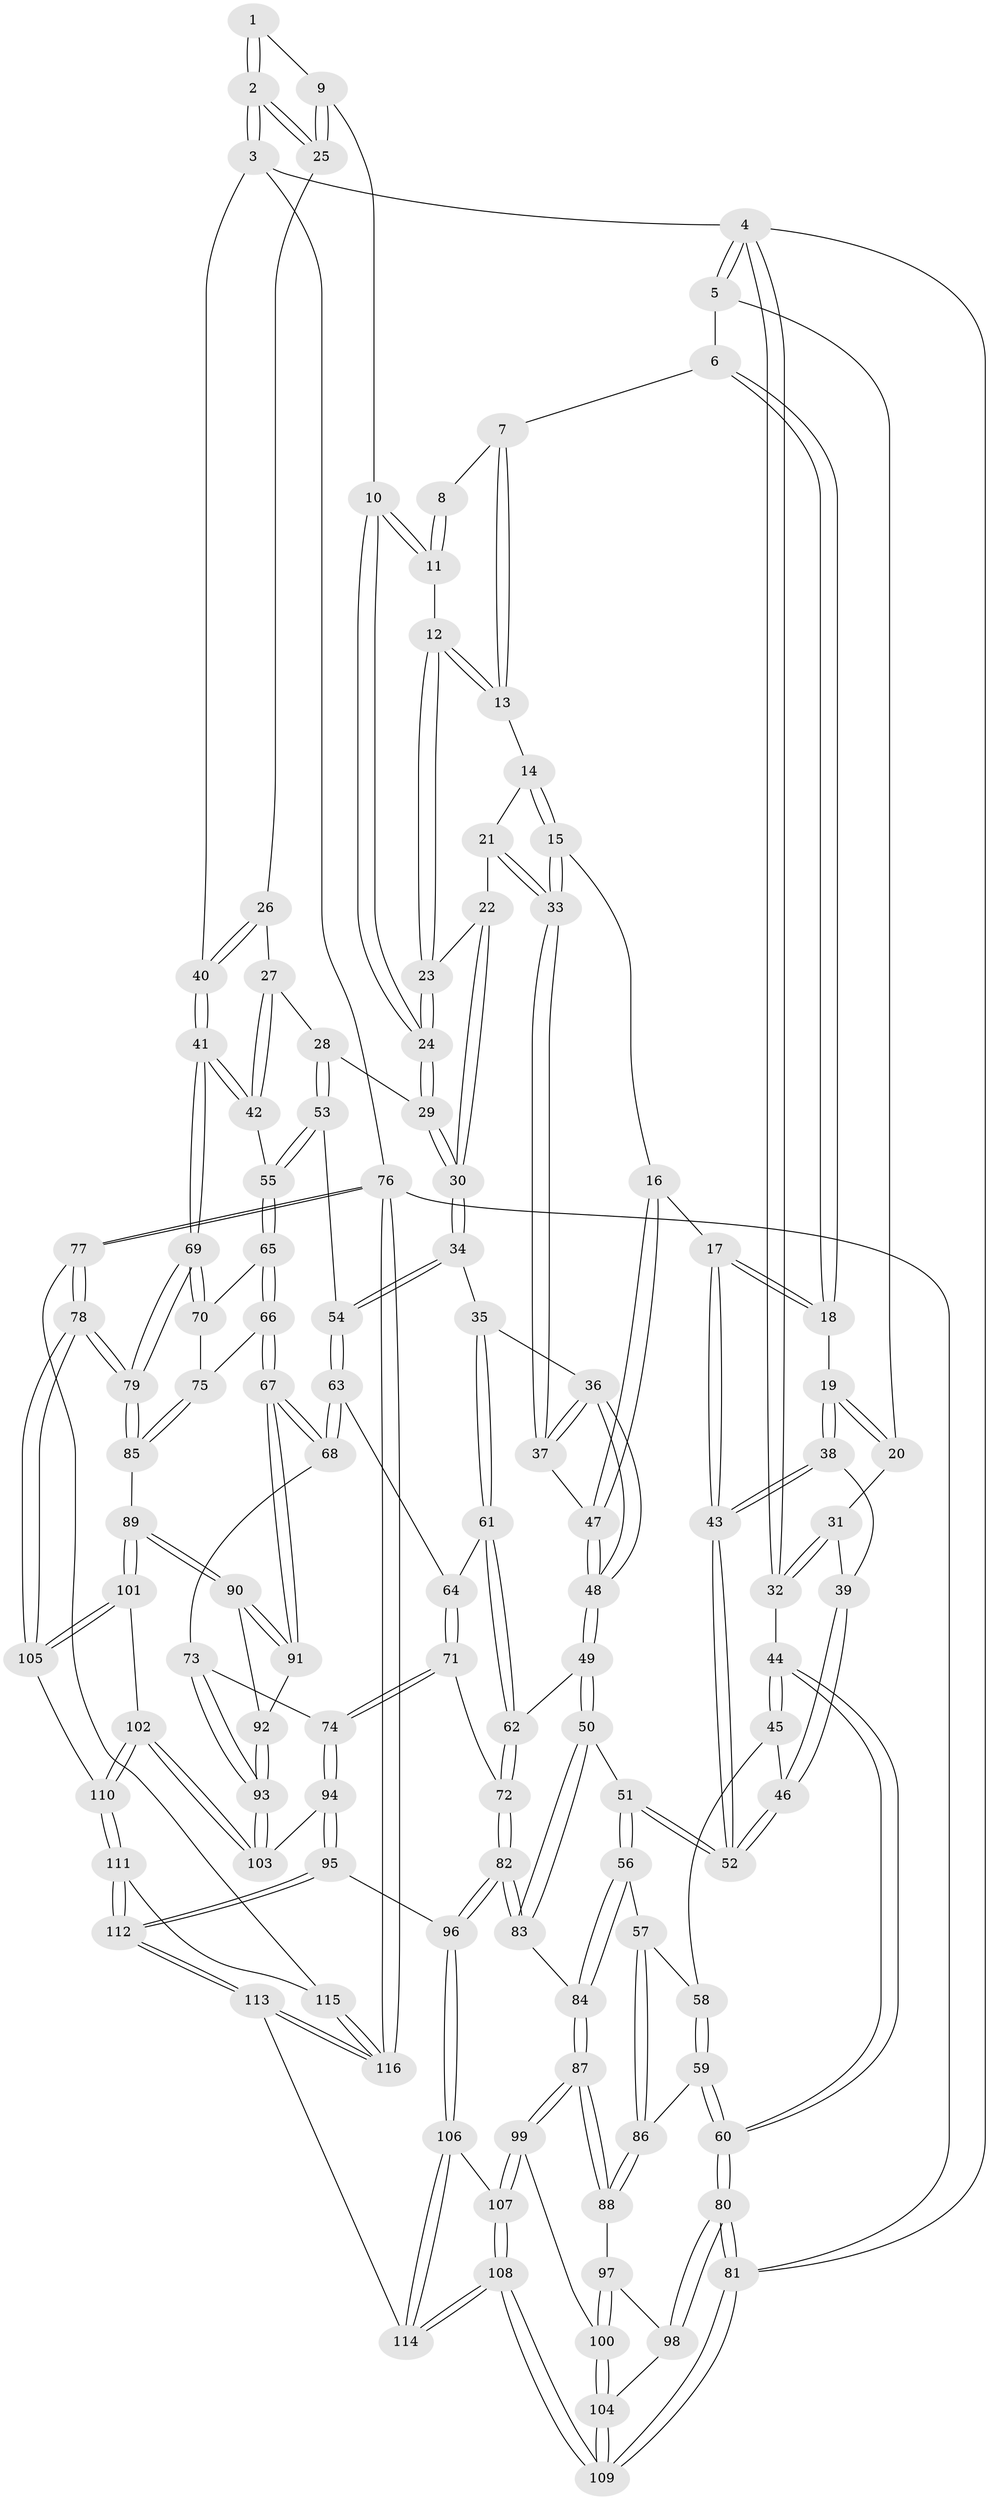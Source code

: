 // Generated by graph-tools (version 1.1) at 2025/03/03/09/25 03:03:26]
// undirected, 116 vertices, 287 edges
graph export_dot {
graph [start="1"]
  node [color=gray90,style=filled];
  1 [pos="+0.9093600939870788+0"];
  2 [pos="+1+0"];
  3 [pos="+1+0"];
  4 [pos="+0+0"];
  5 [pos="+0+0"];
  6 [pos="+0.32816103744435243+0"];
  7 [pos="+0.38558417337614687+0"];
  8 [pos="+0.660198599868247+0"];
  9 [pos="+0.8564782439884555+0.09542907573760007"];
  10 [pos="+0.7804196824327729+0.08943710504373481"];
  11 [pos="+0.6970462430727096+0.0014600175905285777"];
  12 [pos="+0.6346001456987036+0.10005574547713383"];
  13 [pos="+0.46984858859061707+0.04397608863489285"];
  14 [pos="+0.4726931897797659+0.08583540138793096"];
  15 [pos="+0.4534757985913695+0.16094724846589678"];
  16 [pos="+0.38859881272644636+0.20189063987167433"];
  17 [pos="+0.38415331491092536+0.2015701930023391"];
  18 [pos="+0.2674066471330777+0.05049506368297426"];
  19 [pos="+0.20093512225449048+0.1371248879344232"];
  20 [pos="+0.13189848174285637+0.13682133130778745"];
  21 [pos="+0.599581645917922+0.1523120880587686"];
  22 [pos="+0.623344987303364+0.13962061705503537"];
  23 [pos="+0.6259702468758678+0.13592339306359072"];
  24 [pos="+0.7500399048499188+0.18323099963457454"];
  25 [pos="+0.8708443973284399+0.10346438017649415"];
  26 [pos="+0.8995489234402629+0.14111362940354513"];
  27 [pos="+0.8994959495955251+0.14126883844220592"];
  28 [pos="+0.8636708126646214+0.23579080779584247"];
  29 [pos="+0.7529404089783954+0.20812825430040158"];
  30 [pos="+0.691170217323575+0.2907967636681249"];
  31 [pos="+0.10882573853955924+0.14734962924108697"];
  32 [pos="+0+0.11287672230436177"];
  33 [pos="+0.544676338662741+0.2235520359462087"];
  34 [pos="+0.6858233442255363+0.3075617333655584"];
  35 [pos="+0.6062351022671272+0.313113341268764"];
  36 [pos="+0.601968383514004+0.31080170803243473"];
  37 [pos="+0.5457329219559199+0.22997687236616304"];
  38 [pos="+0.21808461513252117+0.22582754671368263"];
  39 [pos="+0.09135731699320913+0.22866410736936196"];
  40 [pos="+1+0.1554163082492007"];
  41 [pos="+1+0.27848190340041923"];
  42 [pos="+1+0.3157315351398215"];
  43 [pos="+0.24516691009312505+0.30606061386640715"];
  44 [pos="+0+0.2936347489124368"];
  45 [pos="+0.052466482779024194+0.2825690151098852"];
  46 [pos="+0.06425671161871281+0.27783174190402743"];
  47 [pos="+0.4411779071056897+0.29805881289302916"];
  48 [pos="+0.4395407442520507+0.36112589161407116"];
  49 [pos="+0.4036920167970105+0.42532486453987023"];
  50 [pos="+0.3886808274560119+0.4309510263150748"];
  51 [pos="+0.261122150203938+0.40446485401325244"];
  52 [pos="+0.244792741061696+0.3078351318073255"];
  53 [pos="+0.8946033762806027+0.324433039461615"];
  54 [pos="+0.693178559523648+0.3160612331546596"];
  55 [pos="+0.9026560499367157+0.33254134539884483"];
  56 [pos="+0.22777142938358613+0.4360393218893745"];
  57 [pos="+0.1949681853058536+0.4541336230568808"];
  58 [pos="+0.0944395757358425+0.3539695161537694"];
  59 [pos="+0+0.45270711145145315"];
  60 [pos="+0+0.4293599443814464"];
  61 [pos="+0.5800821837702487+0.402495934107262"];
  62 [pos="+0.5058907593489497+0.46275871091169096"];
  63 [pos="+0.722585767294792+0.43555776835032334"];
  64 [pos="+0.636891400422438+0.45091416854399863"];
  65 [pos="+0.8751394241578668+0.423082126599095"];
  66 [pos="+0.8245438486542285+0.4830634010166495"];
  67 [pos="+0.8182563386669278+0.48684451991318495"];
  68 [pos="+0.7644589437849488+0.4833549387590494"];
  69 [pos="+1+0.4516289732559829"];
  70 [pos="+1+0.48344993491008914"];
  71 [pos="+0.5828041161028134+0.5293893651893622"];
  72 [pos="+0.5386123204644792+0.5075810897207867"];
  73 [pos="+0.7417387544472446+0.5099490935099227"];
  74 [pos="+0.6429223778933328+0.6073106873890699"];
  75 [pos="+0.9463874337473484+0.5445203497444718"];
  76 [pos="+1+1"];
  77 [pos="+1+1"];
  78 [pos="+1+1"];
  79 [pos="+1+0.6335973581293113"];
  80 [pos="+0+0.8024518780127988"];
  81 [pos="+0+1"];
  82 [pos="+0.43270139447791467+0.6651471642922694"];
  83 [pos="+0.4027695139533434+0.6419557390912396"];
  84 [pos="+0.3201844247769781+0.6434534029264357"];
  85 [pos="+0.9730605723121564+0.6395399073708498"];
  86 [pos="+0.13910963357221043+0.5009887414300376"];
  87 [pos="+0.2555335541026266+0.6752247513574744"];
  88 [pos="+0.13889645293238947+0.5218523080897243"];
  89 [pos="+0.9474357573052044+0.6530527285676953"];
  90 [pos="+0.9260007567157845+0.6426763203210356"];
  91 [pos="+0.8227838234161384+0.5063600007215174"];
  92 [pos="+0.8139385998028945+0.6378172645070833"];
  93 [pos="+0.7841360469385763+0.6702478313114373"];
  94 [pos="+0.6333162070369354+0.7203202053948593"];
  95 [pos="+0.6170074727182169+0.7301997890705959"];
  96 [pos="+0.4904182731883714+0.744639396613877"];
  97 [pos="+0.09334442560915011+0.6228173417867777"];
  98 [pos="+0.03863843500370126+0.664119902977898"];
  99 [pos="+0.2202800789714915+0.7403237763405517"];
  100 [pos="+0.20754305561864278+0.746104817282349"];
  101 [pos="+0.9464249016946479+0.6554259953671974"];
  102 [pos="+0.7819333572019611+0.7752863674761828"];
  103 [pos="+0.733736145266252+0.7393262559385928"];
  104 [pos="+0.17448671978502528+0.780222930553487"];
  105 [pos="+0.9491542657972283+0.8114075279617817"];
  106 [pos="+0.45999135045882056+0.7903999411968866"];
  107 [pos="+0.37077192560202654+0.8379503494242697"];
  108 [pos="+0.1446515418103516+1"];
  109 [pos="+0+1"];
  110 [pos="+0.82109675844693+0.8297743263625484"];
  111 [pos="+0.8182463869591698+0.8567945129475869"];
  112 [pos="+0.6517193975852581+1"];
  113 [pos="+0.6086143703975229+1"];
  114 [pos="+0.5714680072537902+1"];
  115 [pos="+0.8388231300369068+0.8962414866372589"];
  116 [pos="+0.9463217650969465+1"];
  1 -- 2;
  1 -- 2;
  1 -- 9;
  2 -- 3;
  2 -- 3;
  2 -- 25;
  2 -- 25;
  3 -- 4;
  3 -- 40;
  3 -- 76;
  4 -- 5;
  4 -- 5;
  4 -- 32;
  4 -- 32;
  4 -- 81;
  5 -- 6;
  5 -- 20;
  6 -- 7;
  6 -- 18;
  6 -- 18;
  7 -- 8;
  7 -- 13;
  7 -- 13;
  8 -- 11;
  8 -- 11;
  9 -- 10;
  9 -- 25;
  9 -- 25;
  10 -- 11;
  10 -- 11;
  10 -- 24;
  10 -- 24;
  11 -- 12;
  12 -- 13;
  12 -- 13;
  12 -- 23;
  12 -- 23;
  13 -- 14;
  14 -- 15;
  14 -- 15;
  14 -- 21;
  15 -- 16;
  15 -- 33;
  15 -- 33;
  16 -- 17;
  16 -- 47;
  16 -- 47;
  17 -- 18;
  17 -- 18;
  17 -- 43;
  17 -- 43;
  18 -- 19;
  19 -- 20;
  19 -- 20;
  19 -- 38;
  19 -- 38;
  20 -- 31;
  21 -- 22;
  21 -- 33;
  21 -- 33;
  22 -- 23;
  22 -- 30;
  22 -- 30;
  23 -- 24;
  23 -- 24;
  24 -- 29;
  24 -- 29;
  25 -- 26;
  26 -- 27;
  26 -- 40;
  26 -- 40;
  27 -- 28;
  27 -- 42;
  27 -- 42;
  28 -- 29;
  28 -- 53;
  28 -- 53;
  29 -- 30;
  29 -- 30;
  30 -- 34;
  30 -- 34;
  31 -- 32;
  31 -- 32;
  31 -- 39;
  32 -- 44;
  33 -- 37;
  33 -- 37;
  34 -- 35;
  34 -- 54;
  34 -- 54;
  35 -- 36;
  35 -- 61;
  35 -- 61;
  36 -- 37;
  36 -- 37;
  36 -- 48;
  36 -- 48;
  37 -- 47;
  38 -- 39;
  38 -- 43;
  38 -- 43;
  39 -- 46;
  39 -- 46;
  40 -- 41;
  40 -- 41;
  41 -- 42;
  41 -- 42;
  41 -- 69;
  41 -- 69;
  42 -- 55;
  43 -- 52;
  43 -- 52;
  44 -- 45;
  44 -- 45;
  44 -- 60;
  44 -- 60;
  45 -- 46;
  45 -- 58;
  46 -- 52;
  46 -- 52;
  47 -- 48;
  47 -- 48;
  48 -- 49;
  48 -- 49;
  49 -- 50;
  49 -- 50;
  49 -- 62;
  50 -- 51;
  50 -- 83;
  50 -- 83;
  51 -- 52;
  51 -- 52;
  51 -- 56;
  51 -- 56;
  53 -- 54;
  53 -- 55;
  53 -- 55;
  54 -- 63;
  54 -- 63;
  55 -- 65;
  55 -- 65;
  56 -- 57;
  56 -- 84;
  56 -- 84;
  57 -- 58;
  57 -- 86;
  57 -- 86;
  58 -- 59;
  58 -- 59;
  59 -- 60;
  59 -- 60;
  59 -- 86;
  60 -- 80;
  60 -- 80;
  61 -- 62;
  61 -- 62;
  61 -- 64;
  62 -- 72;
  62 -- 72;
  63 -- 64;
  63 -- 68;
  63 -- 68;
  64 -- 71;
  64 -- 71;
  65 -- 66;
  65 -- 66;
  65 -- 70;
  66 -- 67;
  66 -- 67;
  66 -- 75;
  67 -- 68;
  67 -- 68;
  67 -- 91;
  67 -- 91;
  68 -- 73;
  69 -- 70;
  69 -- 70;
  69 -- 79;
  69 -- 79;
  70 -- 75;
  71 -- 72;
  71 -- 74;
  71 -- 74;
  72 -- 82;
  72 -- 82;
  73 -- 74;
  73 -- 93;
  73 -- 93;
  74 -- 94;
  74 -- 94;
  75 -- 85;
  75 -- 85;
  76 -- 77;
  76 -- 77;
  76 -- 116;
  76 -- 116;
  76 -- 81;
  77 -- 78;
  77 -- 78;
  77 -- 115;
  78 -- 79;
  78 -- 79;
  78 -- 105;
  78 -- 105;
  79 -- 85;
  79 -- 85;
  80 -- 81;
  80 -- 81;
  80 -- 98;
  80 -- 98;
  81 -- 109;
  81 -- 109;
  82 -- 83;
  82 -- 83;
  82 -- 96;
  82 -- 96;
  83 -- 84;
  84 -- 87;
  84 -- 87;
  85 -- 89;
  86 -- 88;
  86 -- 88;
  87 -- 88;
  87 -- 88;
  87 -- 99;
  87 -- 99;
  88 -- 97;
  89 -- 90;
  89 -- 90;
  89 -- 101;
  89 -- 101;
  90 -- 91;
  90 -- 91;
  90 -- 92;
  91 -- 92;
  92 -- 93;
  92 -- 93;
  93 -- 103;
  93 -- 103;
  94 -- 95;
  94 -- 95;
  94 -- 103;
  95 -- 96;
  95 -- 112;
  95 -- 112;
  96 -- 106;
  96 -- 106;
  97 -- 98;
  97 -- 100;
  97 -- 100;
  98 -- 104;
  99 -- 100;
  99 -- 107;
  99 -- 107;
  100 -- 104;
  100 -- 104;
  101 -- 102;
  101 -- 105;
  101 -- 105;
  102 -- 103;
  102 -- 103;
  102 -- 110;
  102 -- 110;
  104 -- 109;
  104 -- 109;
  105 -- 110;
  106 -- 107;
  106 -- 114;
  106 -- 114;
  107 -- 108;
  107 -- 108;
  108 -- 109;
  108 -- 109;
  108 -- 114;
  108 -- 114;
  110 -- 111;
  110 -- 111;
  111 -- 112;
  111 -- 112;
  111 -- 115;
  112 -- 113;
  112 -- 113;
  113 -- 114;
  113 -- 116;
  113 -- 116;
  115 -- 116;
  115 -- 116;
}
